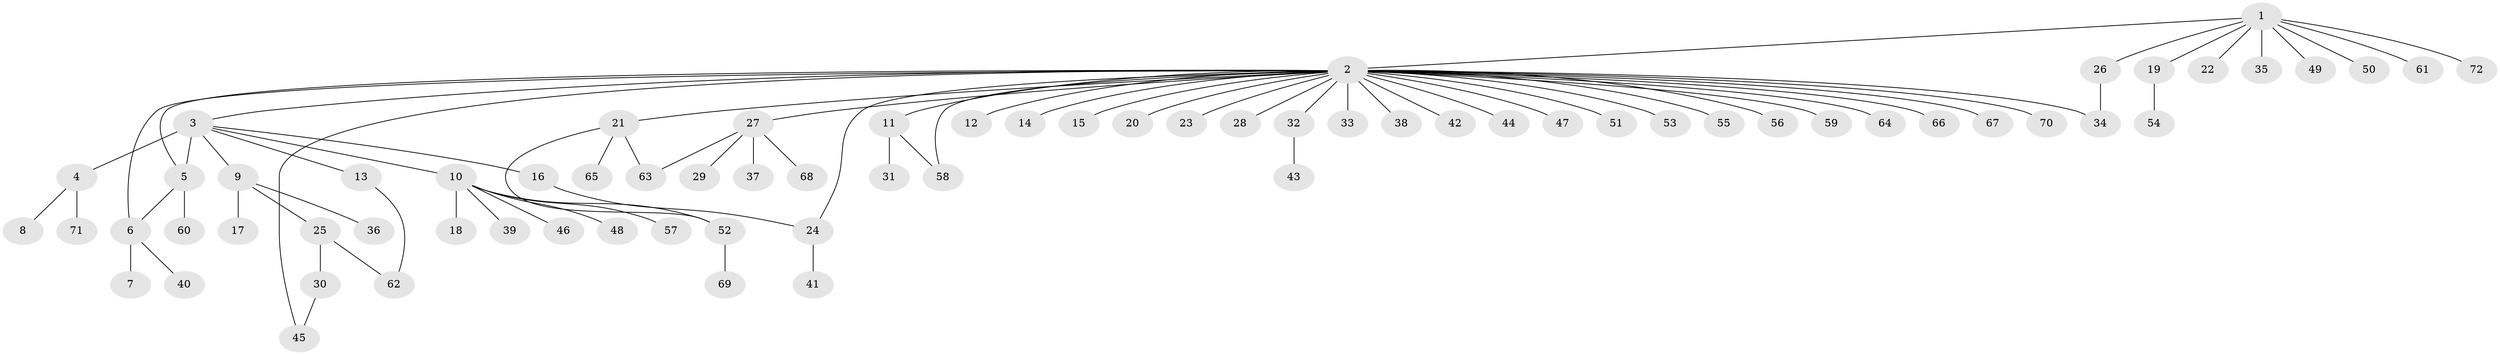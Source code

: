 // original degree distribution, {10: 0.008403361344537815, 34: 0.008403361344537815, 15: 0.008403361344537815, 4: 0.03361344537815126, 1: 0.6386554621848739, 2: 0.18487394957983194, 8: 0.01680672268907563, 5: 0.025210084033613446, 3: 0.06722689075630252, 6: 0.008403361344537815}
// Generated by graph-tools (version 1.1) at 2025/50/03/04/25 22:50:34]
// undirected, 72 vertices, 80 edges
graph export_dot {
  node [color=gray90,style=filled];
  1;
  2;
  3;
  4;
  5;
  6;
  7;
  8;
  9;
  10;
  11;
  12;
  13;
  14;
  15;
  16;
  17;
  18;
  19;
  20;
  21;
  22;
  23;
  24;
  25;
  26;
  27;
  28;
  29;
  30;
  31;
  32;
  33;
  34;
  35;
  36;
  37;
  38;
  39;
  40;
  41;
  42;
  43;
  44;
  45;
  46;
  47;
  48;
  49;
  50;
  51;
  52;
  53;
  54;
  55;
  56;
  57;
  58;
  59;
  60;
  61;
  62;
  63;
  64;
  65;
  66;
  67;
  68;
  69;
  70;
  71;
  72;
  1 -- 2 [weight=1.0];
  1 -- 19 [weight=1.0];
  1 -- 22 [weight=1.0];
  1 -- 26 [weight=1.0];
  1 -- 35 [weight=1.0];
  1 -- 49 [weight=1.0];
  1 -- 50 [weight=1.0];
  1 -- 61 [weight=1.0];
  1 -- 72 [weight=1.0];
  2 -- 3 [weight=1.0];
  2 -- 5 [weight=1.0];
  2 -- 6 [weight=1.0];
  2 -- 11 [weight=1.0];
  2 -- 12 [weight=1.0];
  2 -- 14 [weight=1.0];
  2 -- 15 [weight=1.0];
  2 -- 20 [weight=1.0];
  2 -- 21 [weight=1.0];
  2 -- 23 [weight=1.0];
  2 -- 24 [weight=1.0];
  2 -- 27 [weight=1.0];
  2 -- 28 [weight=1.0];
  2 -- 32 [weight=1.0];
  2 -- 33 [weight=1.0];
  2 -- 34 [weight=2.0];
  2 -- 38 [weight=1.0];
  2 -- 42 [weight=1.0];
  2 -- 44 [weight=1.0];
  2 -- 45 [weight=1.0];
  2 -- 47 [weight=1.0];
  2 -- 51 [weight=1.0];
  2 -- 53 [weight=1.0];
  2 -- 55 [weight=1.0];
  2 -- 56 [weight=1.0];
  2 -- 58 [weight=1.0];
  2 -- 59 [weight=1.0];
  2 -- 64 [weight=1.0];
  2 -- 66 [weight=1.0];
  2 -- 67 [weight=1.0];
  2 -- 70 [weight=1.0];
  3 -- 4 [weight=1.0];
  3 -- 5 [weight=8.0];
  3 -- 9 [weight=1.0];
  3 -- 10 [weight=1.0];
  3 -- 13 [weight=1.0];
  3 -- 16 [weight=1.0];
  4 -- 8 [weight=1.0];
  4 -- 71 [weight=1.0];
  5 -- 6 [weight=1.0];
  5 -- 60 [weight=1.0];
  6 -- 7 [weight=3.0];
  6 -- 40 [weight=1.0];
  9 -- 17 [weight=4.0];
  9 -- 25 [weight=1.0];
  9 -- 36 [weight=1.0];
  10 -- 18 [weight=1.0];
  10 -- 39 [weight=1.0];
  10 -- 46 [weight=1.0];
  10 -- 48 [weight=1.0];
  10 -- 52 [weight=1.0];
  10 -- 57 [weight=1.0];
  11 -- 31 [weight=2.0];
  11 -- 58 [weight=1.0];
  13 -- 62 [weight=1.0];
  16 -- 24 [weight=1.0];
  19 -- 54 [weight=1.0];
  21 -- 52 [weight=1.0];
  21 -- 63 [weight=1.0];
  21 -- 65 [weight=1.0];
  24 -- 41 [weight=1.0];
  25 -- 30 [weight=2.0];
  25 -- 62 [weight=1.0];
  26 -- 34 [weight=1.0];
  27 -- 29 [weight=1.0];
  27 -- 37 [weight=1.0];
  27 -- 63 [weight=1.0];
  27 -- 68 [weight=1.0];
  30 -- 45 [weight=1.0];
  32 -- 43 [weight=1.0];
  52 -- 69 [weight=1.0];
}
